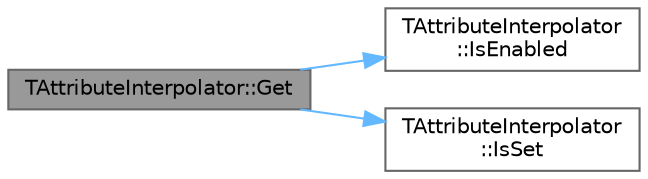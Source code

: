 digraph "TAttributeInterpolator::Get"
{
 // INTERACTIVE_SVG=YES
 // LATEX_PDF_SIZE
  bgcolor="transparent";
  edge [fontname=Helvetica,fontsize=10,labelfontname=Helvetica,labelfontsize=10];
  node [fontname=Helvetica,fontsize=10,shape=box,height=0.2,width=0.4];
  rankdir="LR";
  Node1 [id="Node000001",label="TAttributeInterpolator::Get",height=0.2,width=0.4,color="gray40", fillcolor="grey60", style="filled", fontcolor="black",tooltip="Returns the interpolated value."];
  Node1 -> Node2 [id="edge1_Node000001_Node000002",color="steelblue1",style="solid",tooltip=" "];
  Node2 [id="Node000002",label="TAttributeInterpolator\l::IsEnabled",height=0.2,width=0.4,color="grey40", fillcolor="white", style="filled",URL="$d4/da5/classTAttributeInterpolator.html#a006c5bdc6d86616c1bee2c40094f4f85",tooltip=" "];
  Node1 -> Node3 [id="edge2_Node000001_Node000003",color="steelblue1",style="solid",tooltip=" "];
  Node3 [id="Node000003",label="TAttributeInterpolator\l::IsSet",height=0.2,width=0.4,color="grey40", fillcolor="white", style="filled",URL="$d4/da5/classTAttributeInterpolator.html#a1871296db3da3929cd65a2fc2caf58f1",tooltip="Returns true if this interpolator's value has even been set."];
}
